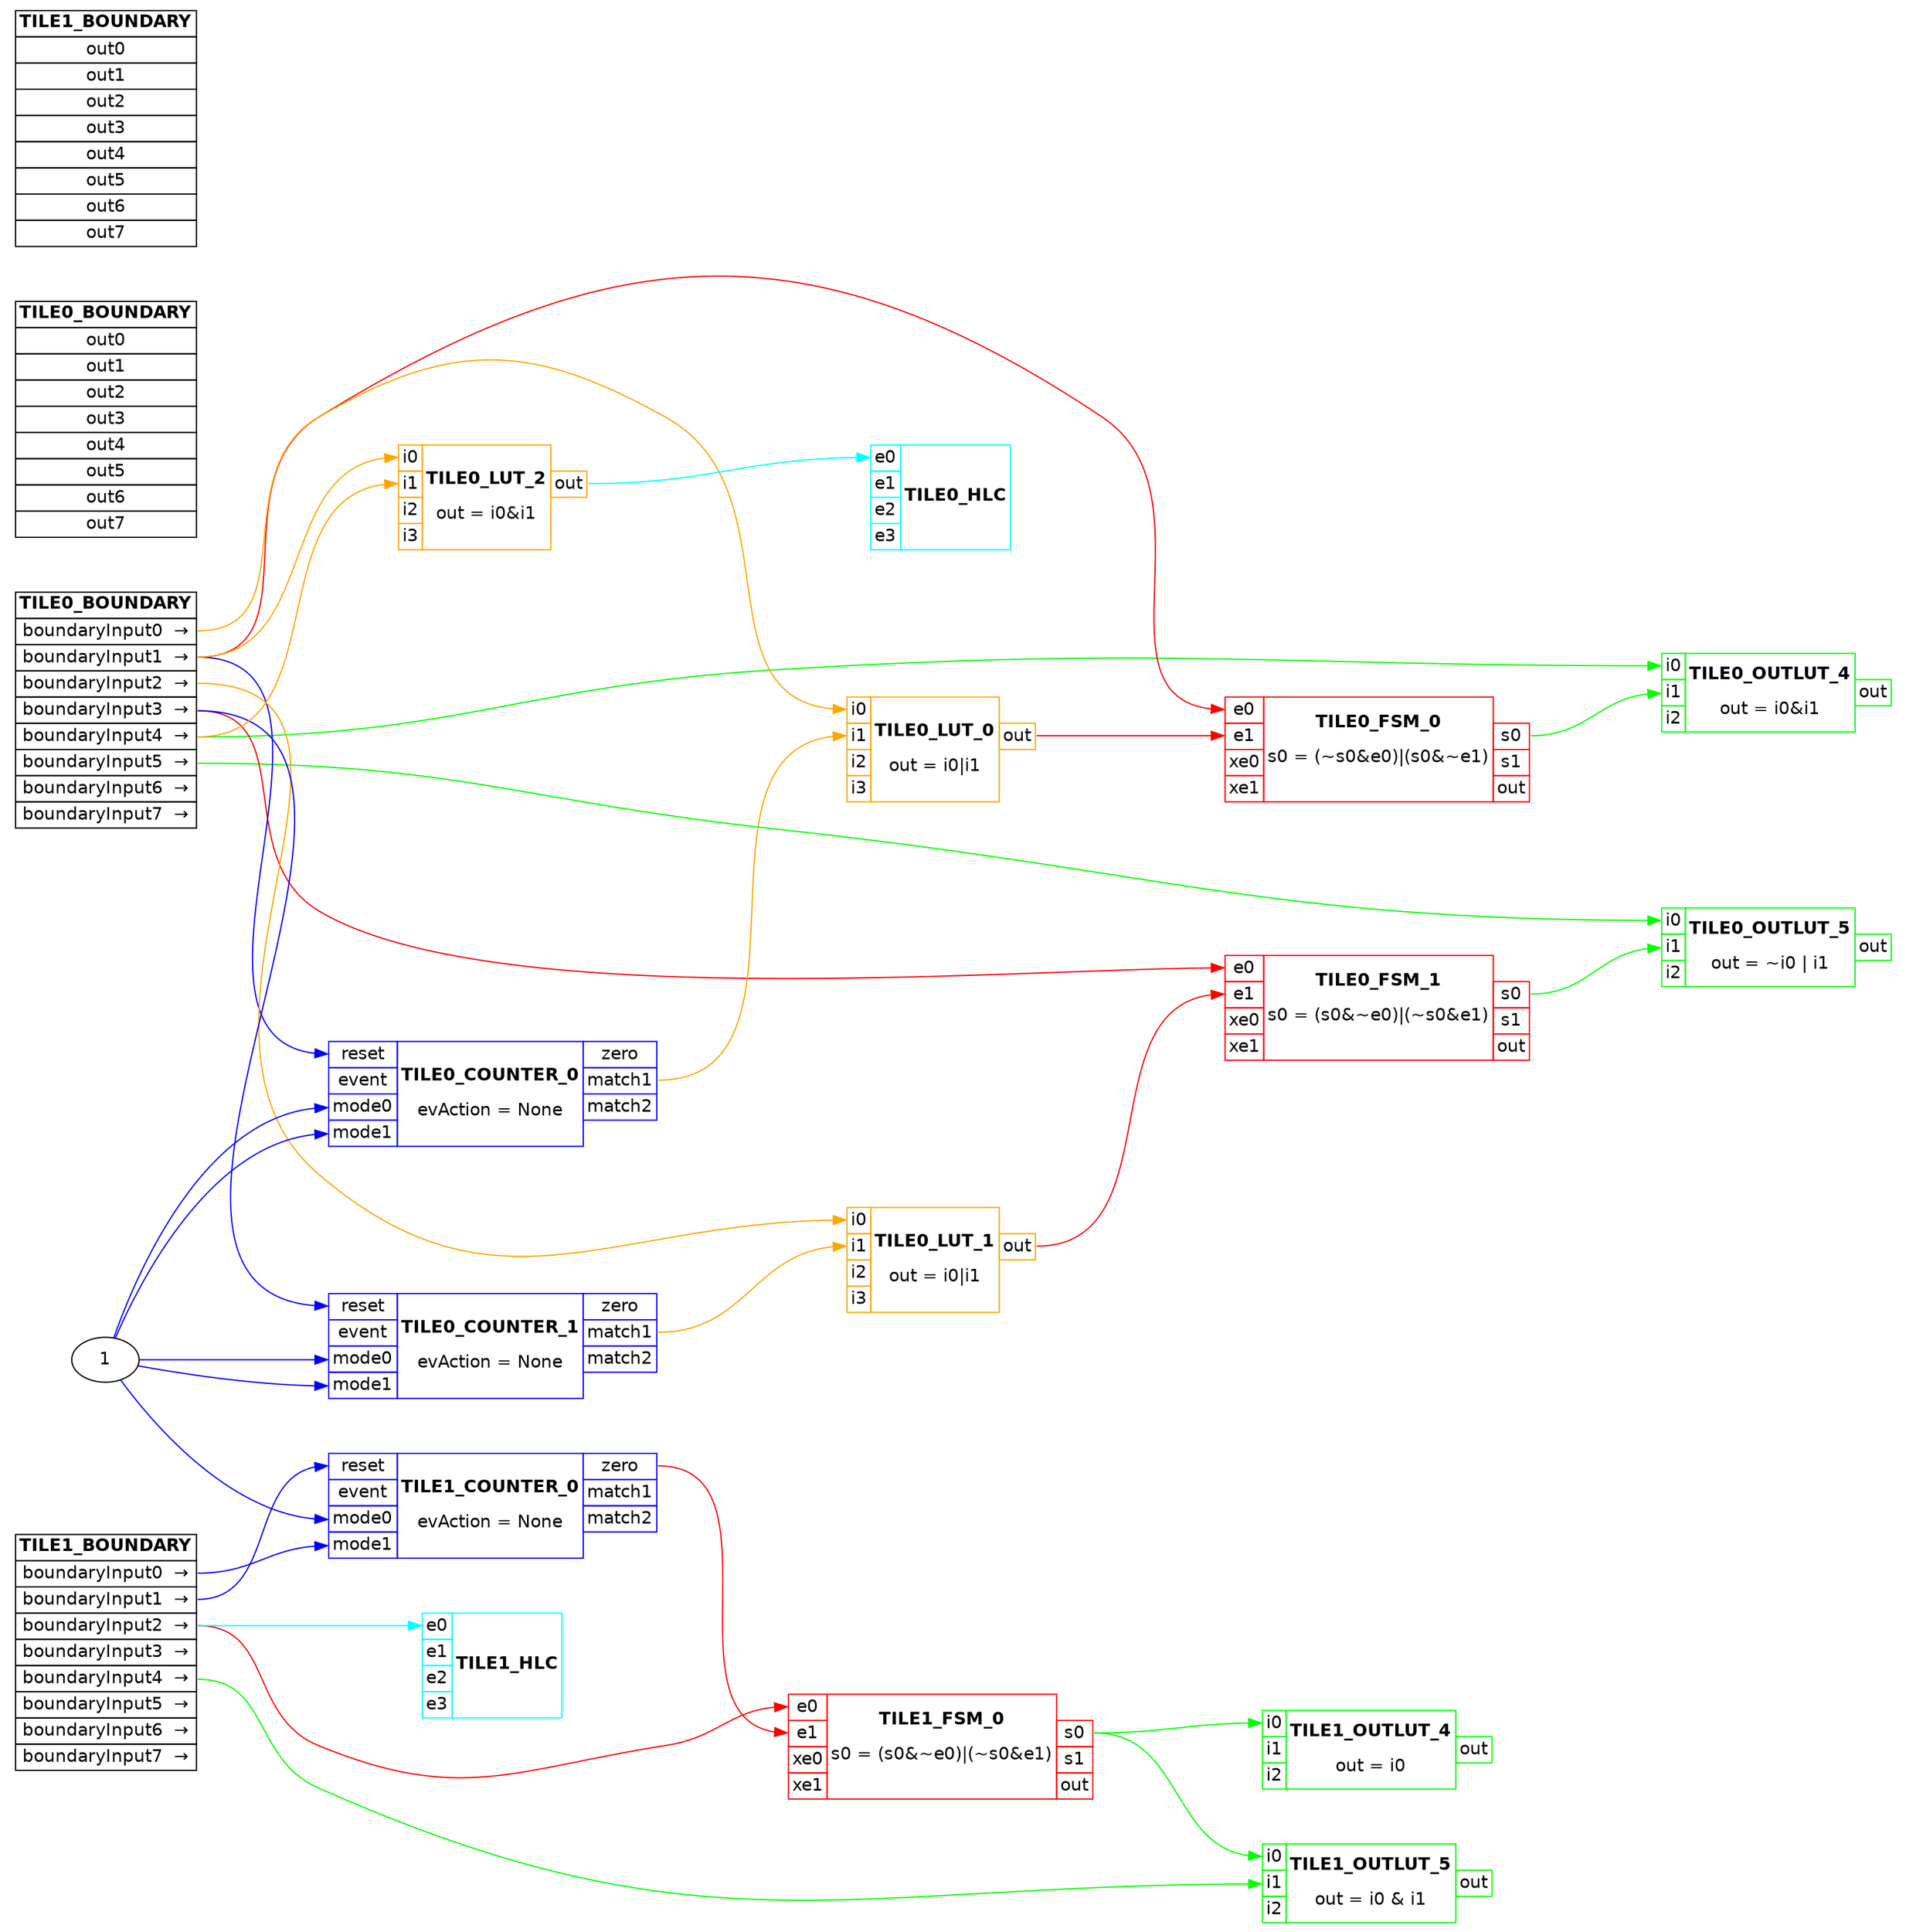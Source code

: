
digraph {
    graph [fontname = "helvetica"];
    node  [fontname = "helvetica"];
    edge  [fontname = "helvetica"];
    graph [mclimit=50 nodesep=0.5 rankdir=LR ranksep=1.25]






    TILE0_OUTLUT_4 [label= <<TABLE BORDER='0' CELLBORDER='1' CELLSPACING='0'>
                       <TR><TD PORT='i0'>i0</TD><TD ROWSPAN='4'><b>TILE0_OUTLUT_4</b><br/><br/>out = i0&amp;i1</TD></TR>
                       <TR><TD PORT='i1'>i1</TD><TD PORT='out'>out</TD></TR>
                       <TR><TD PORT='i2'>i2</TD></TR>
                   </TABLE>> color=green shape=plaintext]

    TILE0_BOUNDARY:in4:e -> TILE0_OUTLUT_4:i0:w [color=green]
    TILE0_FSM_0:S0:e -> TILE0_OUTLUT_4:i1:w [color=green]

    TILE0_OUTLUT_5 [label= <<TABLE BORDER='0' CELLBORDER='1' CELLSPACING='0'>
                       <TR><TD PORT='i0'>i0</TD><TD ROWSPAN='4'><b>TILE0_OUTLUT_5</b><br/><br/>out = ~i0 | i1</TD></TR>
                       <TR><TD PORT='i1'>i1</TD><TD PORT='out'>out</TD></TR>
                       <TR><TD PORT='i2'>i2</TD></TR>
                   </TABLE>> color=green shape=plaintext]

    TILE0_BOUNDARY:in5:e -> TILE0_OUTLUT_5:i0:w [color=green]
    TILE0_FSM_1:S0:e -> TILE0_OUTLUT_5:i1:w [color=green]






    TILE0_LUT_0 [label= <<TABLE BORDER='0' CELLBORDER='1' CELLSPACING='0'>
                       <TR><TD PORT='i0'>i0</TD><TD ROWSPAN='4'><b>TILE0_LUT_0</b><br/><br/>out = i0|i1</TD></TR>
                       <TR><TD PORT='i1'>i1</TD><TD PORT='out'>out</TD></TR>
                       <TR><TD PORT='i2'>i2</TD></TR>
                       <TR><TD PORT='i3'>i3</TD></TR>
                   </TABLE>> color=orange shape=plaintext]

    TILE0_BOUNDARY:in0:e -> TILE0_LUT_0:i0:w [color=orange]
    TILE0_COUNTER_0:count_match1:e -> TILE0_LUT_0:i1:w [color=orange]

    TILE0_LUT_1 [label= <<TABLE BORDER='0' CELLBORDER='1' CELLSPACING='0'>
                       <TR><TD PORT='i0'>i0</TD><TD ROWSPAN='4'><b>TILE0_LUT_1</b><br/><br/>out = i0|i1</TD></TR>
                       <TR><TD PORT='i1'>i1</TD><TD PORT='out'>out</TD></TR>
                       <TR><TD PORT='i2'>i2</TD></TR>
                       <TR><TD PORT='i3'>i3</TD></TR>
                   </TABLE>> color=orange shape=plaintext]

    TILE0_BOUNDARY:in2:e -> TILE0_LUT_1:i0:w [color=orange]
    TILE0_COUNTER_1:count_match1:e -> TILE0_LUT_1:i1:w [color=orange]

    TILE0_LUT_2 [label= <<TABLE BORDER='0' CELLBORDER='1' CELLSPACING='0'>
                       <TR><TD PORT='i0'>i0</TD><TD ROWSPAN='4'><b>TILE0_LUT_2</b><br/><br/>out = i0&amp;i1</TD></TR>
                       <TR><TD PORT='i1'>i1</TD><TD PORT='out'>out</TD></TR>
                       <TR><TD PORT='i2'>i2</TD></TR>
                       <TR><TD PORT='i3'>i3</TD></TR>
                   </TABLE>> color=orange shape=plaintext]

    TILE0_BOUNDARY:in1:e -> TILE0_LUT_2:i0:w [color=orange]
    TILE0_BOUNDARY:in4:e -> TILE0_LUT_2:i1:w [color=orange]


    TILE0_FSM_0 [label=<<TABLE BORDER='0' CELLBORDER='1' CELLSPACING='0'>
                      <TR><TD PORT='e0'>e0</TD><TD ROWSPAN='4'><b>TILE0_FSM_0</b><br/><br/>s0 = (~s0&amp;e0)|(s0&amp;~e1)<br/><br/></TD></TR>
                      <TR><TD PORT='e1'>e1</TD><TD PORT='s0'>s0</TD></TR>
                      <TR><TD PORT='xe0'>xe0</TD><TD PORT='s1'>s1</TD></TR>
                      <TR><TD PORT='xe1'>xe1</TD><TD PORT='out'>out</TD></TR>
                   </TABLE>> color=red shape=plaintext]

    TILE0_BOUNDARY:in1:e -> TILE0_FSM_0:e0:w [color=red]
    TILE0_LUT_0:OUT:e -> TILE0_FSM_0:e1:w [color=red]

    TILE0_FSM_1 [label=<<TABLE BORDER='0' CELLBORDER='1' CELLSPACING='0'>
                      <TR><TD PORT='e0'>e0</TD><TD ROWSPAN='4'><b>TILE0_FSM_1</b><br/><br/>s0 = (s0&amp;~e0)|(~s0&amp;e1)<br/><br/></TD></TR>
                      <TR><TD PORT='e1'>e1</TD><TD PORT='s0'>s0</TD></TR>
                      <TR><TD PORT='xe0'>xe0</TD><TD PORT='s1'>s1</TD></TR>
                      <TR><TD PORT='xe1'>xe1</TD><TD PORT='out'>out</TD></TR>
                   </TABLE>> color=red shape=plaintext]

    TILE0_BOUNDARY:in3:e -> TILE0_FSM_1:e0:w [color=red]
    TILE0_LUT_1:OUT:e -> TILE0_FSM_1:e1:w [color=red]



    TILE0_COUNTER_0 [label=<<TABLE BORDER='0' CELLBORDER='1' CELLSPACING='0'>
                    <TR><TD PORT='reset'>reset</TD><TD ROWSPAN='4'><b>TILE0_COUNTER_0</b><br/><br/>evAction = None</TD><TD PORT='count_zero'>zero</TD></TR>
                    <TR><TD PORT='event'>event</TD><TD PORT='count_match1'>match1</TD></TR>
                    <TR><TD PORT='mode0'>mode0</TD><TD PORT='count_match2'>match2</TD></TR>
                    <TR><TD PORT='mode1'>mode1</TD></TR>
               </TABLE>> color=blue shape=plaintext]

    TILE0_BOUNDARY:in1:e -> TILE0_COUNTER_0:reset:w [color=blue]
    1 -> TILE0_COUNTER_0:mode0:w [color=blue]
    1 -> TILE0_COUNTER_0:mode1:w [color=blue]

    TILE0_COUNTER_1 [label=<<TABLE BORDER='0' CELLBORDER='1' CELLSPACING='0'>
                    <TR><TD PORT='reset'>reset</TD><TD ROWSPAN='4'><b>TILE0_COUNTER_1</b><br/><br/>evAction = None</TD><TD PORT='count_zero'>zero</TD></TR>
                    <TR><TD PORT='event'>event</TD><TD PORT='count_match1'>match1</TD></TR>
                    <TR><TD PORT='mode0'>mode0</TD><TD PORT='count_match2'>match2</TD></TR>
                    <TR><TD PORT='mode1'>mode1</TD></TR>
               </TABLE>> color=blue shape=plaintext]

    TILE0_BOUNDARY:in3:e -> TILE0_COUNTER_1:reset:w [color=blue]
    1 -> TILE0_COUNTER_1:mode0:w [color=blue]
    1 -> TILE0_COUNTER_1:mode1:w [color=blue]



    TILE0_HLC [label=<<TABLE BORDER='0' CELLBORDER='1' CELLSPACING='0'>
                      <TR><TD PORT='e0'>e0</TD><TD ROWSPAN='4'><b>TILE0_HLC</b></TD></TR>
                      <TR><TD PORT='e1'>e1</TD></TR>
                      <TR><TD PORT='e2'>e2</TD></TR>
                      <TR><TD PORT='e3'>e3</TD></TR>
                  </TABLE>> color=cyan shape=plaintext]

    TILE0_LUT_2:OUT:e -> TILE0_HLC:e0:w [color=cyan]

    TILE0_BOUNDARY [label= <<TABLE BORDER='0' CELLBORDER='1' CELLSPACING='0'>
                       <TR><TD><b>TILE0_BOUNDARY</b></TD></TR>
                       <TR><TD PORT='in0'>boundaryInput0  &#x2192;</TD></TR>
                       <TR><TD PORT='in1'>boundaryInput1  &#x2192;</TD></TR>
                       <TR><TD PORT='in2'>boundaryInput2  &#x2192;</TD></TR>
                       <TR><TD PORT='in3'>boundaryInput3  &#x2192;</TD></TR>
                       <TR><TD PORT='in4'>boundaryInput4  &#x2192;</TD></TR>
                       <TR><TD PORT='in5'>boundaryInput5  &#x2192;</TD></TR>
                       <TR><TD PORT='in6'>boundaryInput6  &#x2192;</TD></TR>
                       <TR><TD PORT='in7'>boundaryInput7  &#x2192;</TD></TR>
                   </TABLE>> color=black shape=plaintext]

    TILE0_BOUNDARY_OUT [label= <<TABLE BORDER='0' CELLBORDER='1' CELLSPACING='0'>
                       <TR><TD><b>TILE0_BOUNDARY</b></TD></TR>
                       <TR><TD PORT='out0'>out0</TD></TR>
                       <TR><TD PORT='out1'>out1</TD></TR>
                       <TR><TD PORT='out2'>out2</TD></TR>
                       <TR><TD PORT='out3'>out3</TD></TR>
                       <TR><TD PORT='out4'>out4</TD></TR>
                       <TR><TD PORT='out5'>out5</TD></TR>
                       <TR><TD PORT='out6'>out6</TD></TR>
                       <TR><TD PORT='out7'>out7</TD></TR>
                   </TABLE>> color=black shape=plaintext]









    TILE1_OUTLUT_4 [label= <<TABLE BORDER='0' CELLBORDER='1' CELLSPACING='0'>
                       <TR><TD PORT='i0'>i0</TD><TD ROWSPAN='4'><b>TILE1_OUTLUT_4</b><br/><br/>out = i0</TD></TR>
                       <TR><TD PORT='i1'>i1</TD><TD PORT='out'>out</TD></TR>
                       <TR><TD PORT='i2'>i2</TD></TR>
                   </TABLE>> color=green shape=plaintext]

    TILE1_FSM_0:S0:e -> TILE1_OUTLUT_4:i0:w [color=green]

    TILE1_OUTLUT_5 [label= <<TABLE BORDER='0' CELLBORDER='1' CELLSPACING='0'>
                       <TR><TD PORT='i0'>i0</TD><TD ROWSPAN='4'><b>TILE1_OUTLUT_5</b><br/><br/>out = i0 &amp; i1</TD></TR>
                       <TR><TD PORT='i1'>i1</TD><TD PORT='out'>out</TD></TR>
                       <TR><TD PORT='i2'>i2</TD></TR>
                   </TABLE>> color=green shape=plaintext]

    TILE1_FSM_0:S0:e -> TILE1_OUTLUT_5:i0:w [color=green]
    TILE1_BOUNDARY:in4:e -> TILE1_OUTLUT_5:i1:w [color=green]










    TILE1_FSM_0 [label=<<TABLE BORDER='0' CELLBORDER='1' CELLSPACING='0'>
                      <TR><TD PORT='e0'>e0</TD><TD ROWSPAN='4'><b>TILE1_FSM_0</b><br/><br/>s0 = (s0&amp;~e0)|(~s0&amp;e1)<br/><br/></TD></TR>
                      <TR><TD PORT='e1'>e1</TD><TD PORT='s0'>s0</TD></TR>
                      <TR><TD PORT='xe0'>xe0</TD><TD PORT='s1'>s1</TD></TR>
                      <TR><TD PORT='xe1'>xe1</TD><TD PORT='out'>out</TD></TR>
                   </TABLE>> color=red shape=plaintext]

    TILE1_BOUNDARY:in2:e -> TILE1_FSM_0:e0:w [color=red]
    TILE1_COUNTER_0:count_zero:e -> TILE1_FSM_0:e1:w [color=red]




    TILE1_COUNTER_0 [label=<<TABLE BORDER='0' CELLBORDER='1' CELLSPACING='0'>
                    <TR><TD PORT='reset'>reset</TD><TD ROWSPAN='4'><b>TILE1_COUNTER_0</b><br/><br/>evAction = None</TD><TD PORT='count_zero'>zero</TD></TR>
                    <TR><TD PORT='event'>event</TD><TD PORT='count_match1'>match1</TD></TR>
                    <TR><TD PORT='mode0'>mode0</TD><TD PORT='count_match2'>match2</TD></TR>
                    <TR><TD PORT='mode1'>mode1</TD></TR>
               </TABLE>> color=blue shape=plaintext]

    TILE1_BOUNDARY:in1:e -> TILE1_COUNTER_0:reset:w [color=blue]
    1 -> TILE1_COUNTER_0:mode0:w [color=blue]
    TILE1_BOUNDARY:in0:e -> TILE1_COUNTER_0:mode1:w [color=blue]




    TILE1_HLC [label=<<TABLE BORDER='0' CELLBORDER='1' CELLSPACING='0'>
                      <TR><TD PORT='e0'>e0</TD><TD ROWSPAN='4'><b>TILE1_HLC</b></TD></TR>
                      <TR><TD PORT='e1'>e1</TD></TR>
                      <TR><TD PORT='e2'>e2</TD></TR>
                      <TR><TD PORT='e3'>e3</TD></TR>
                  </TABLE>> color=cyan shape=plaintext]

    TILE1_BOUNDARY:in2:e -> TILE1_HLC:e0:w [color=cyan]

    TILE1_BOUNDARY [label= <<TABLE BORDER='0' CELLBORDER='1' CELLSPACING='0'>
                       <TR><TD><b>TILE1_BOUNDARY</b></TD></TR>
                       <TR><TD PORT='in0'>boundaryInput0  &#x2192;</TD></TR>
                       <TR><TD PORT='in1'>boundaryInput1  &#x2192;</TD></TR>
                       <TR><TD PORT='in2'>boundaryInput2  &#x2192;</TD></TR>
                       <TR><TD PORT='in3'>boundaryInput3  &#x2192;</TD></TR>
                       <TR><TD PORT='in4'>boundaryInput4  &#x2192;</TD></TR>
                       <TR><TD PORT='in5'>boundaryInput5  &#x2192;</TD></TR>
                       <TR><TD PORT='in6'>boundaryInput6  &#x2192;</TD></TR>
                       <TR><TD PORT='in7'>boundaryInput7  &#x2192;</TD></TR>
                   </TABLE>> color=black shape=plaintext]

    TILE1_BOUNDARY_OUT [label= <<TABLE BORDER='0' CELLBORDER='1' CELLSPACING='0'>
                       <TR><TD><b>TILE1_BOUNDARY</b></TD></TR>
                       <TR><TD PORT='out0'>out0</TD></TR>
                       <TR><TD PORT='out1'>out1</TD></TR>
                       <TR><TD PORT='out2'>out2</TD></TR>
                       <TR><TD PORT='out3'>out3</TD></TR>
                       <TR><TD PORT='out4'>out4</TD></TR>
                       <TR><TD PORT='out5'>out5</TD></TR>
                       <TR><TD PORT='out6'>out6</TD></TR>
                       <TR><TD PORT='out7'>out7</TD></TR>
                   </TABLE>> color=black shape=plaintext]




}
